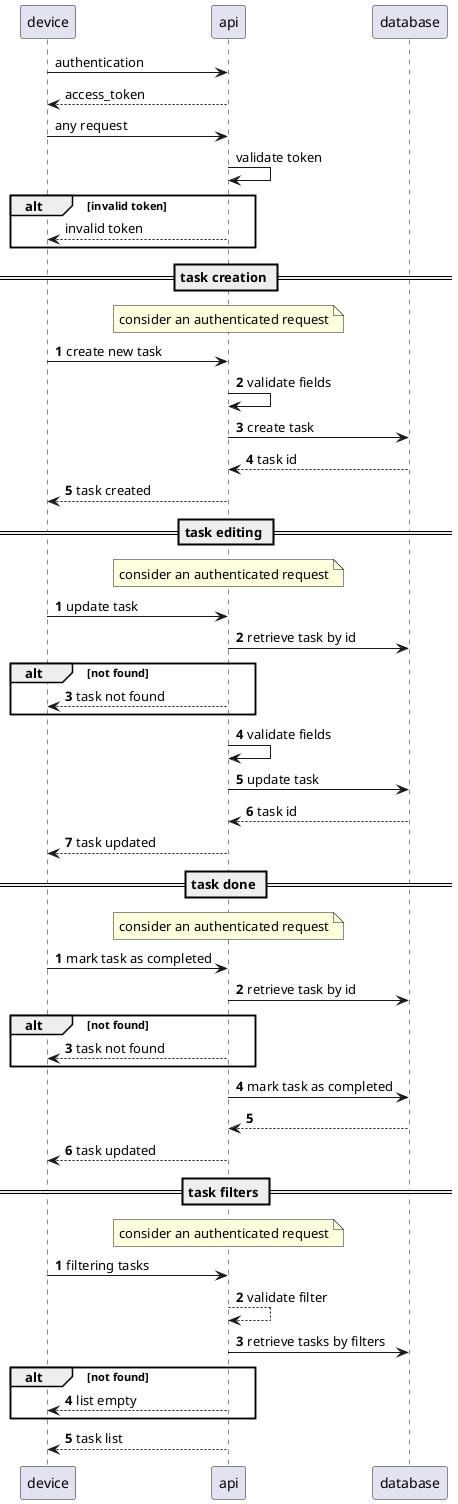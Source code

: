@startuml

device -> api: authentication
api --> device: access_token

device -> api: any request
api -> api: validate token

alt invalid token
api --> device: invalid token
end

== task creation ==
note over api: consider an authenticated request
autonumber 1

device -> api: create new task
api -> api: validate fields
api -> database: create task
database --> api: task id
api --> device: task created

== task editing ==
note over api: consider an authenticated request
autonumber 1

device -> api: update task
api -> database: retrieve task by id

alt not found
api --> device: task not found
end

api -> api: validate fields
api -> database: update task
database --> api: task id
api --> device: task updated

== task done ==
note over api: consider an authenticated request
autonumber 1

device -> api: mark task as completed
api -> database: retrieve task by id

alt not found
api --> device: task not found
end

api -> database: mark task as completed
database --> api
api --> device: task updated

== task filters ==
note over api: consider an authenticated request
autonumber 1

device -> api: filtering tasks
api --> api: validate filter
api -> database: retrieve tasks by filters

alt not found
api --> device: list empty
end

api --> device: task list

@enduml